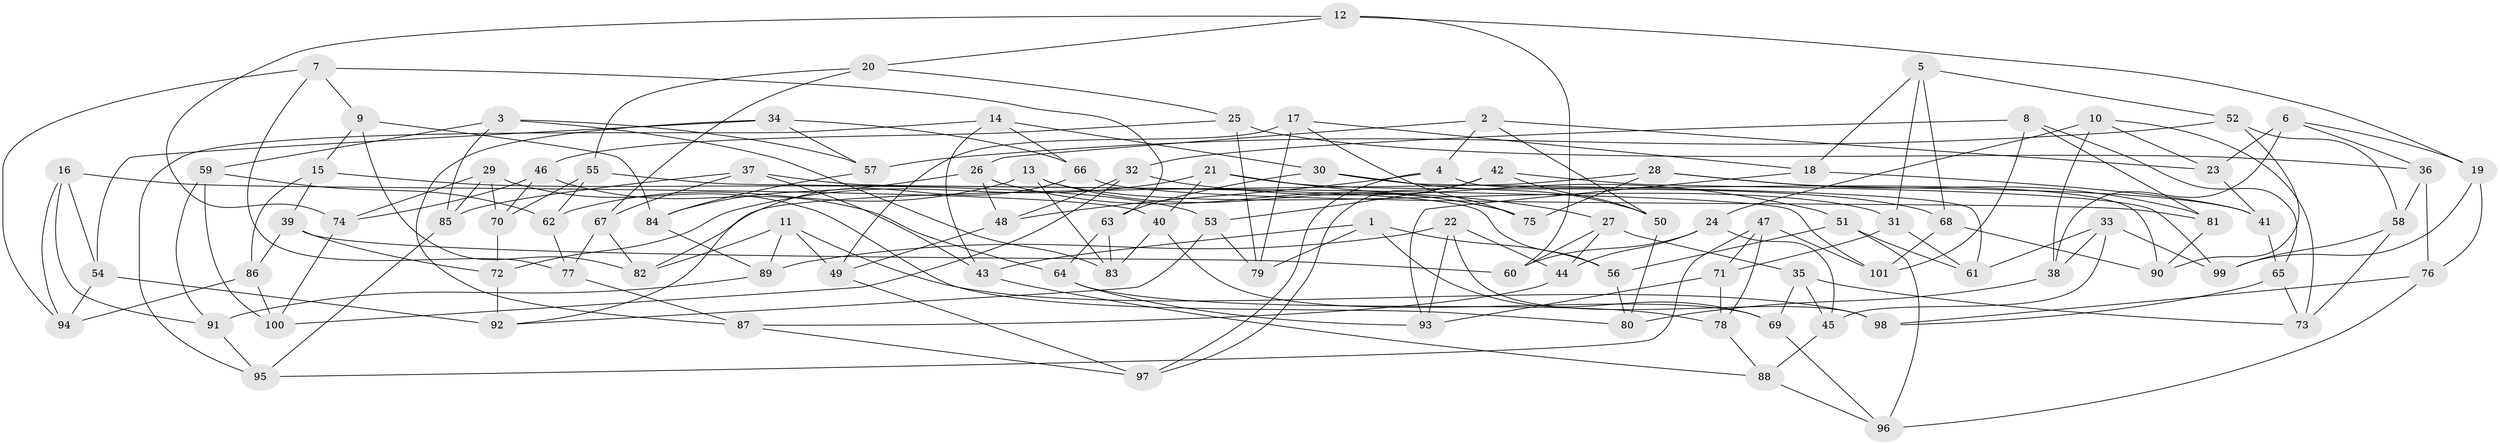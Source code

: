 // coarse degree distribution, {6: 0.38571428571428573, 4: 0.5285714285714286, 5: 0.05714285714285714, 3: 0.02857142857142857}
// Generated by graph-tools (version 1.1) at 2025/24/03/03/25 07:24:25]
// undirected, 101 vertices, 202 edges
graph export_dot {
graph [start="1"]
  node [color=gray90,style=filled];
  1;
  2;
  3;
  4;
  5;
  6;
  7;
  8;
  9;
  10;
  11;
  12;
  13;
  14;
  15;
  16;
  17;
  18;
  19;
  20;
  21;
  22;
  23;
  24;
  25;
  26;
  27;
  28;
  29;
  30;
  31;
  32;
  33;
  34;
  35;
  36;
  37;
  38;
  39;
  40;
  41;
  42;
  43;
  44;
  45;
  46;
  47;
  48;
  49;
  50;
  51;
  52;
  53;
  54;
  55;
  56;
  57;
  58;
  59;
  60;
  61;
  62;
  63;
  64;
  65;
  66;
  67;
  68;
  69;
  70;
  71;
  72;
  73;
  74;
  75;
  76;
  77;
  78;
  79;
  80;
  81;
  82;
  83;
  84;
  85;
  86;
  87;
  88;
  89;
  90;
  91;
  92;
  93;
  94;
  95;
  96;
  97;
  98;
  99;
  100;
  101;
  1 -- 43;
  1 -- 79;
  1 -- 56;
  1 -- 69;
  2 -- 50;
  2 -- 4;
  2 -- 26;
  2 -- 23;
  3 -- 57;
  3 -- 83;
  3 -- 85;
  3 -- 59;
  4 -- 90;
  4 -- 97;
  4 -- 48;
  5 -- 31;
  5 -- 52;
  5 -- 68;
  5 -- 18;
  6 -- 36;
  6 -- 38;
  6 -- 23;
  6 -- 19;
  7 -- 9;
  7 -- 94;
  7 -- 63;
  7 -- 77;
  8 -- 65;
  8 -- 101;
  8 -- 32;
  8 -- 81;
  9 -- 84;
  9 -- 15;
  9 -- 82;
  10 -- 73;
  10 -- 38;
  10 -- 24;
  10 -- 23;
  11 -- 98;
  11 -- 49;
  11 -- 82;
  11 -- 89;
  12 -- 74;
  12 -- 20;
  12 -- 60;
  12 -- 19;
  13 -- 75;
  13 -- 83;
  13 -- 62;
  13 -- 31;
  14 -- 95;
  14 -- 30;
  14 -- 43;
  14 -- 66;
  15 -- 86;
  15 -- 53;
  15 -- 39;
  16 -- 91;
  16 -- 54;
  16 -- 94;
  16 -- 40;
  17 -- 79;
  17 -- 49;
  17 -- 18;
  17 -- 75;
  18 -- 41;
  18 -- 93;
  19 -- 76;
  19 -- 99;
  20 -- 55;
  20 -- 25;
  20 -- 67;
  21 -- 68;
  21 -- 72;
  21 -- 27;
  21 -- 40;
  22 -- 93;
  22 -- 89;
  22 -- 98;
  22 -- 44;
  23 -- 41;
  24 -- 44;
  24 -- 60;
  24 -- 45;
  25 -- 46;
  25 -- 36;
  25 -- 79;
  26 -- 84;
  26 -- 48;
  26 -- 75;
  27 -- 60;
  27 -- 35;
  27 -- 44;
  28 -- 41;
  28 -- 75;
  28 -- 81;
  28 -- 82;
  29 -- 85;
  29 -- 70;
  29 -- 74;
  29 -- 80;
  30 -- 50;
  30 -- 61;
  30 -- 63;
  31 -- 71;
  31 -- 61;
  32 -- 100;
  32 -- 51;
  32 -- 48;
  33 -- 61;
  33 -- 38;
  33 -- 99;
  33 -- 45;
  34 -- 87;
  34 -- 57;
  34 -- 66;
  34 -- 54;
  35 -- 73;
  35 -- 69;
  35 -- 45;
  36 -- 58;
  36 -- 76;
  37 -- 56;
  37 -- 67;
  37 -- 85;
  37 -- 43;
  38 -- 80;
  39 -- 60;
  39 -- 86;
  39 -- 72;
  40 -- 83;
  40 -- 69;
  41 -- 65;
  42 -- 97;
  42 -- 50;
  42 -- 99;
  42 -- 53;
  43 -- 88;
  44 -- 87;
  45 -- 88;
  46 -- 70;
  46 -- 74;
  46 -- 64;
  47 -- 71;
  47 -- 78;
  47 -- 95;
  47 -- 101;
  48 -- 49;
  49 -- 97;
  50 -- 80;
  51 -- 96;
  51 -- 61;
  51 -- 56;
  52 -- 57;
  52 -- 90;
  52 -- 58;
  53 -- 79;
  53 -- 92;
  54 -- 92;
  54 -- 94;
  55 -- 101;
  55 -- 62;
  55 -- 70;
  56 -- 80;
  57 -- 84;
  58 -- 99;
  58 -- 73;
  59 -- 62;
  59 -- 91;
  59 -- 100;
  62 -- 77;
  63 -- 83;
  63 -- 64;
  64 -- 93;
  64 -- 78;
  65 -- 73;
  65 -- 98;
  66 -- 81;
  66 -- 92;
  67 -- 82;
  67 -- 77;
  68 -- 101;
  68 -- 90;
  69 -- 96;
  70 -- 72;
  71 -- 78;
  71 -- 93;
  72 -- 92;
  74 -- 100;
  76 -- 98;
  76 -- 96;
  77 -- 87;
  78 -- 88;
  81 -- 90;
  84 -- 89;
  85 -- 95;
  86 -- 100;
  86 -- 94;
  87 -- 97;
  88 -- 96;
  89 -- 91;
  91 -- 95;
}

